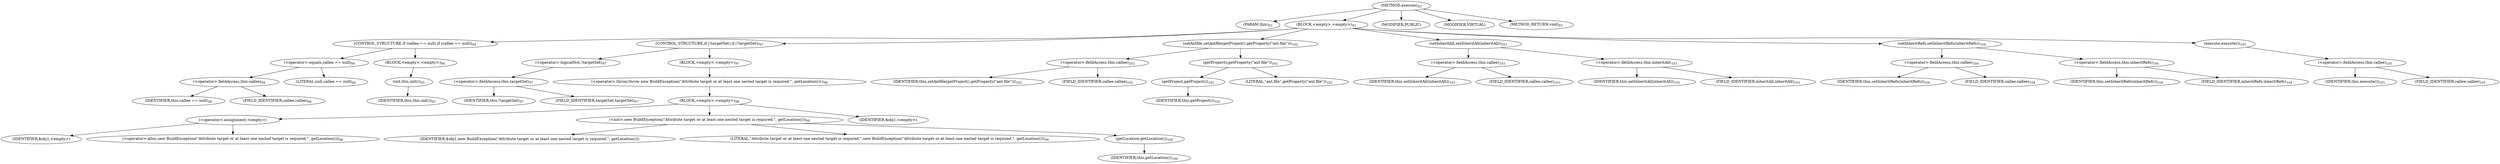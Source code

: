 digraph "execute" {  
"88" [label = <(METHOD,execute)<SUB>93</SUB>> ]
"8" [label = <(PARAM,this)<SUB>93</SUB>> ]
"89" [label = <(BLOCK,&lt;empty&gt;,&lt;empty&gt;)<SUB>93</SUB>> ]
"90" [label = <(CONTROL_STRUCTURE,if (callee == null),if (callee == null))<SUB>94</SUB>> ]
"91" [label = <(&lt;operator&gt;.equals,callee == null)<SUB>94</SUB>> ]
"92" [label = <(&lt;operator&gt;.fieldAccess,this.callee)<SUB>94</SUB>> ]
"93" [label = <(IDENTIFIER,this,callee == null)<SUB>94</SUB>> ]
"94" [label = <(FIELD_IDENTIFIER,callee,callee)<SUB>94</SUB>> ]
"95" [label = <(LITERAL,null,callee == null)<SUB>94</SUB>> ]
"96" [label = <(BLOCK,&lt;empty&gt;,&lt;empty&gt;)<SUB>94</SUB>> ]
"97" [label = <(init,this.init())<SUB>95</SUB>> ]
"7" [label = <(IDENTIFIER,this,this.init())<SUB>95</SUB>> ]
"98" [label = <(CONTROL_STRUCTURE,if (!targetSet),if (!targetSet))<SUB>97</SUB>> ]
"99" [label = <(&lt;operator&gt;.logicalNot,!targetSet)<SUB>97</SUB>> ]
"100" [label = <(&lt;operator&gt;.fieldAccess,this.targetSet)<SUB>97</SUB>> ]
"101" [label = <(IDENTIFIER,this,!targetSet)<SUB>97</SUB>> ]
"102" [label = <(FIELD_IDENTIFIER,targetSet,targetSet)<SUB>97</SUB>> ]
"103" [label = <(BLOCK,&lt;empty&gt;,&lt;empty&gt;)<SUB>97</SUB>> ]
"104" [label = <(&lt;operator&gt;.throw,throw new BuildException(&quot;Attribute target or at least one nested target is required.&quot;, getLocation());)<SUB>98</SUB>> ]
"105" [label = <(BLOCK,&lt;empty&gt;,&lt;empty&gt;)<SUB>98</SUB>> ]
"106" [label = <(&lt;operator&gt;.assignment,&lt;empty&gt;)> ]
"107" [label = <(IDENTIFIER,$obj1,&lt;empty&gt;)> ]
"108" [label = <(&lt;operator&gt;.alloc,new BuildException(&quot;Attribute target or at least one nested target is required.&quot;, getLocation()))<SUB>98</SUB>> ]
"109" [label = <(&lt;init&gt;,new BuildException(&quot;Attribute target or at least one nested target is required.&quot;, getLocation()))<SUB>98</SUB>> ]
"110" [label = <(IDENTIFIER,$obj1,new BuildException(&quot;Attribute target or at least one nested target is required.&quot;, getLocation()))> ]
"111" [label = <(LITERAL,&quot;Attribute target or at least one nested target is required.&quot;,new BuildException(&quot;Attribute target or at least one nested target is required.&quot;, getLocation()))<SUB>99</SUB>> ]
"112" [label = <(getLocation,getLocation())<SUB>100</SUB>> ]
"9" [label = <(IDENTIFIER,this,getLocation())<SUB>100</SUB>> ]
"113" [label = <(IDENTIFIER,$obj1,&lt;empty&gt;)> ]
"114" [label = <(setAntfile,setAntfile(getProject().getProperty(&quot;ant.file&quot;)))<SUB>102</SUB>> ]
"115" [label = <(&lt;operator&gt;.fieldAccess,this.callee)<SUB>102</SUB>> ]
"116" [label = <(IDENTIFIER,this,setAntfile(getProject().getProperty(&quot;ant.file&quot;)))<SUB>102</SUB>> ]
"117" [label = <(FIELD_IDENTIFIER,callee,callee)<SUB>102</SUB>> ]
"118" [label = <(getProperty,getProperty(&quot;ant.file&quot;))<SUB>102</SUB>> ]
"119" [label = <(getProject,getProject())<SUB>102</SUB>> ]
"10" [label = <(IDENTIFIER,this,getProject())<SUB>102</SUB>> ]
"120" [label = <(LITERAL,&quot;ant.file&quot;,getProperty(&quot;ant.file&quot;))<SUB>102</SUB>> ]
"121" [label = <(setInheritAll,setInheritAll(inheritAll))<SUB>103</SUB>> ]
"122" [label = <(&lt;operator&gt;.fieldAccess,this.callee)<SUB>103</SUB>> ]
"123" [label = <(IDENTIFIER,this,setInheritAll(inheritAll))<SUB>103</SUB>> ]
"124" [label = <(FIELD_IDENTIFIER,callee,callee)<SUB>103</SUB>> ]
"125" [label = <(&lt;operator&gt;.fieldAccess,this.inheritAll)<SUB>103</SUB>> ]
"126" [label = <(IDENTIFIER,this,setInheritAll(inheritAll))<SUB>103</SUB>> ]
"127" [label = <(FIELD_IDENTIFIER,inheritAll,inheritAll)<SUB>103</SUB>> ]
"128" [label = <(setInheritRefs,setInheritRefs(inheritRefs))<SUB>104</SUB>> ]
"129" [label = <(&lt;operator&gt;.fieldAccess,this.callee)<SUB>104</SUB>> ]
"130" [label = <(IDENTIFIER,this,setInheritRefs(inheritRefs))<SUB>104</SUB>> ]
"131" [label = <(FIELD_IDENTIFIER,callee,callee)<SUB>104</SUB>> ]
"132" [label = <(&lt;operator&gt;.fieldAccess,this.inheritRefs)<SUB>104</SUB>> ]
"133" [label = <(IDENTIFIER,this,setInheritRefs(inheritRefs))<SUB>104</SUB>> ]
"134" [label = <(FIELD_IDENTIFIER,inheritRefs,inheritRefs)<SUB>104</SUB>> ]
"135" [label = <(execute,execute())<SUB>105</SUB>> ]
"136" [label = <(&lt;operator&gt;.fieldAccess,this.callee)<SUB>105</SUB>> ]
"137" [label = <(IDENTIFIER,this,execute())<SUB>105</SUB>> ]
"138" [label = <(FIELD_IDENTIFIER,callee,callee)<SUB>105</SUB>> ]
"139" [label = <(MODIFIER,PUBLIC)> ]
"140" [label = <(MODIFIER,VIRTUAL)> ]
"141" [label = <(METHOD_RETURN,void)<SUB>93</SUB>> ]
  "88" -> "8" 
  "88" -> "89" 
  "88" -> "139" 
  "88" -> "140" 
  "88" -> "141" 
  "89" -> "90" 
  "89" -> "98" 
  "89" -> "114" 
  "89" -> "121" 
  "89" -> "128" 
  "89" -> "135" 
  "90" -> "91" 
  "90" -> "96" 
  "91" -> "92" 
  "91" -> "95" 
  "92" -> "93" 
  "92" -> "94" 
  "96" -> "97" 
  "97" -> "7" 
  "98" -> "99" 
  "98" -> "103" 
  "99" -> "100" 
  "100" -> "101" 
  "100" -> "102" 
  "103" -> "104" 
  "104" -> "105" 
  "105" -> "106" 
  "105" -> "109" 
  "105" -> "113" 
  "106" -> "107" 
  "106" -> "108" 
  "109" -> "110" 
  "109" -> "111" 
  "109" -> "112" 
  "112" -> "9" 
  "114" -> "115" 
  "114" -> "118" 
  "115" -> "116" 
  "115" -> "117" 
  "118" -> "119" 
  "118" -> "120" 
  "119" -> "10" 
  "121" -> "122" 
  "121" -> "125" 
  "122" -> "123" 
  "122" -> "124" 
  "125" -> "126" 
  "125" -> "127" 
  "128" -> "129" 
  "128" -> "132" 
  "129" -> "130" 
  "129" -> "131" 
  "132" -> "133" 
  "132" -> "134" 
  "135" -> "136" 
  "136" -> "137" 
  "136" -> "138" 
}
